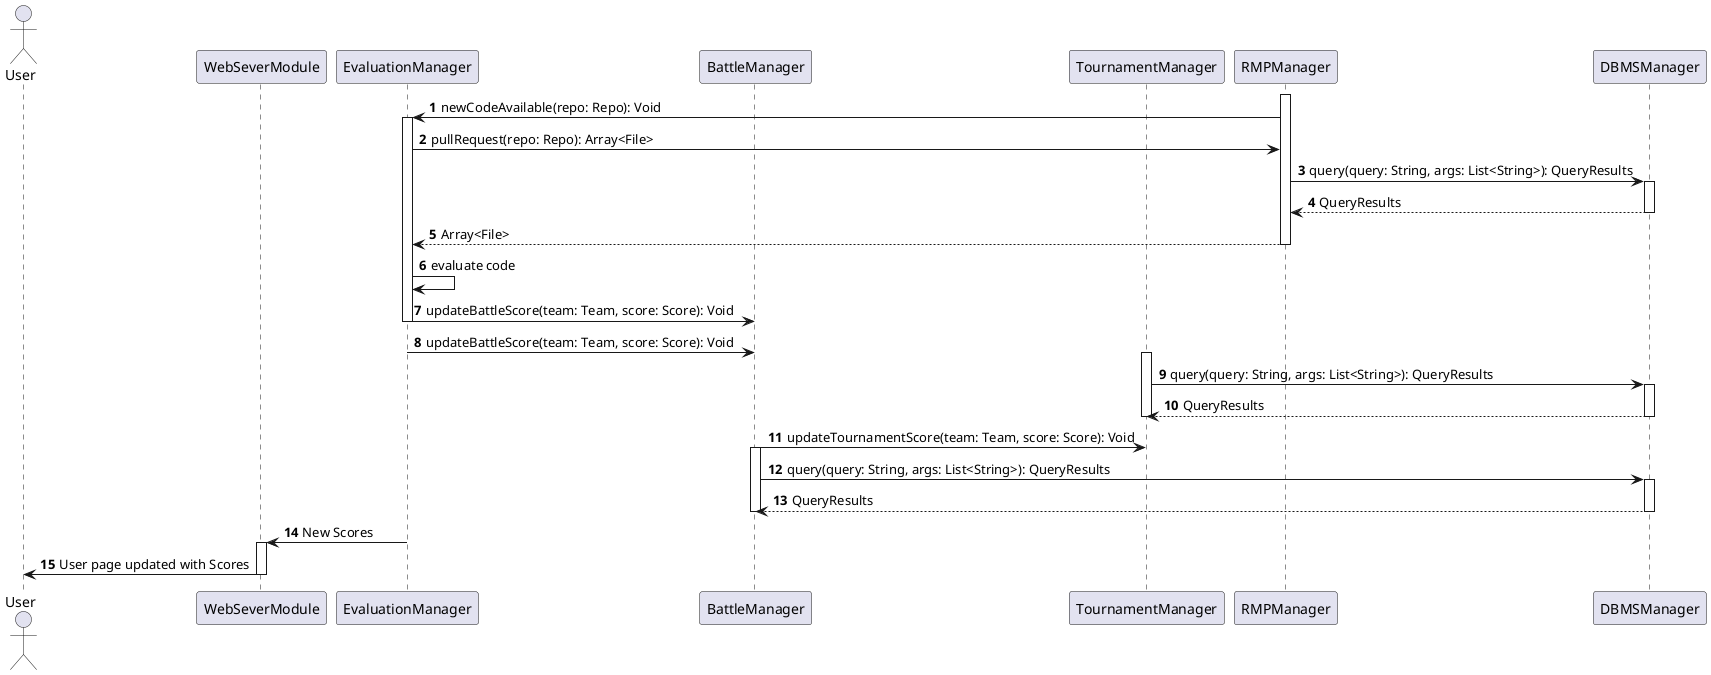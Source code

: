 @startuml

autonumber

actor User as U
participant WebSeverModule as WS
participant EvaluationManager as EM
participant BattleManager as BM
participant TournamentManager as TM
participant RMPManager as RMP
participant DBMSManager as DBMS

'query di tournament e battle e RMP, WS mostra i risultati

activate RMP
RMP -> EM: newCodeAvailable(repo: Repo): Void
activate EM
EM -> RMP: pullRequest(repo: Repo): Array<File>
RMP->DBMS: query(query: String, args: List<String>): QueryResults
activate DBMS
DBMS-->RMP: QueryResults
deactivate DBMS
RMP --> EM: Array<File>
deactivate RMP
EM -> EM: evaluate code
EM -> BM: updateBattleScore(team: Team, score: Score): Void
deactivate EM
EM -> BM: updateBattleScore(team: Team, score: Score): Void
activate TM
TM->DBMS: query(query: String, args: List<String>): QueryResults
activate DBMS
DBMS-->TM: QueryResults
deactivate DBMS
deactivate TM
BM -> TM: updateTournamentScore(team: Team, score: Score): Void
activate BM
BM->DBMS: query(query: String, args: List<String>): QueryResults
activate DBMS
DBMS-->BM: QueryResults
deactivate DBMS
deactivate BM
EM->WS: New Scores
activate WS
WS->U: User page updated with Scores
deactivate WS
deactivate EM
@enduml